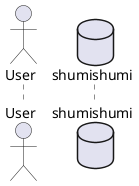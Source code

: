 @startuml template
'autonumber 1.1.1

actor User as u

' Box "front end"
' end box

' Box "back end"
' end box

database shumishumi as db

@enduml